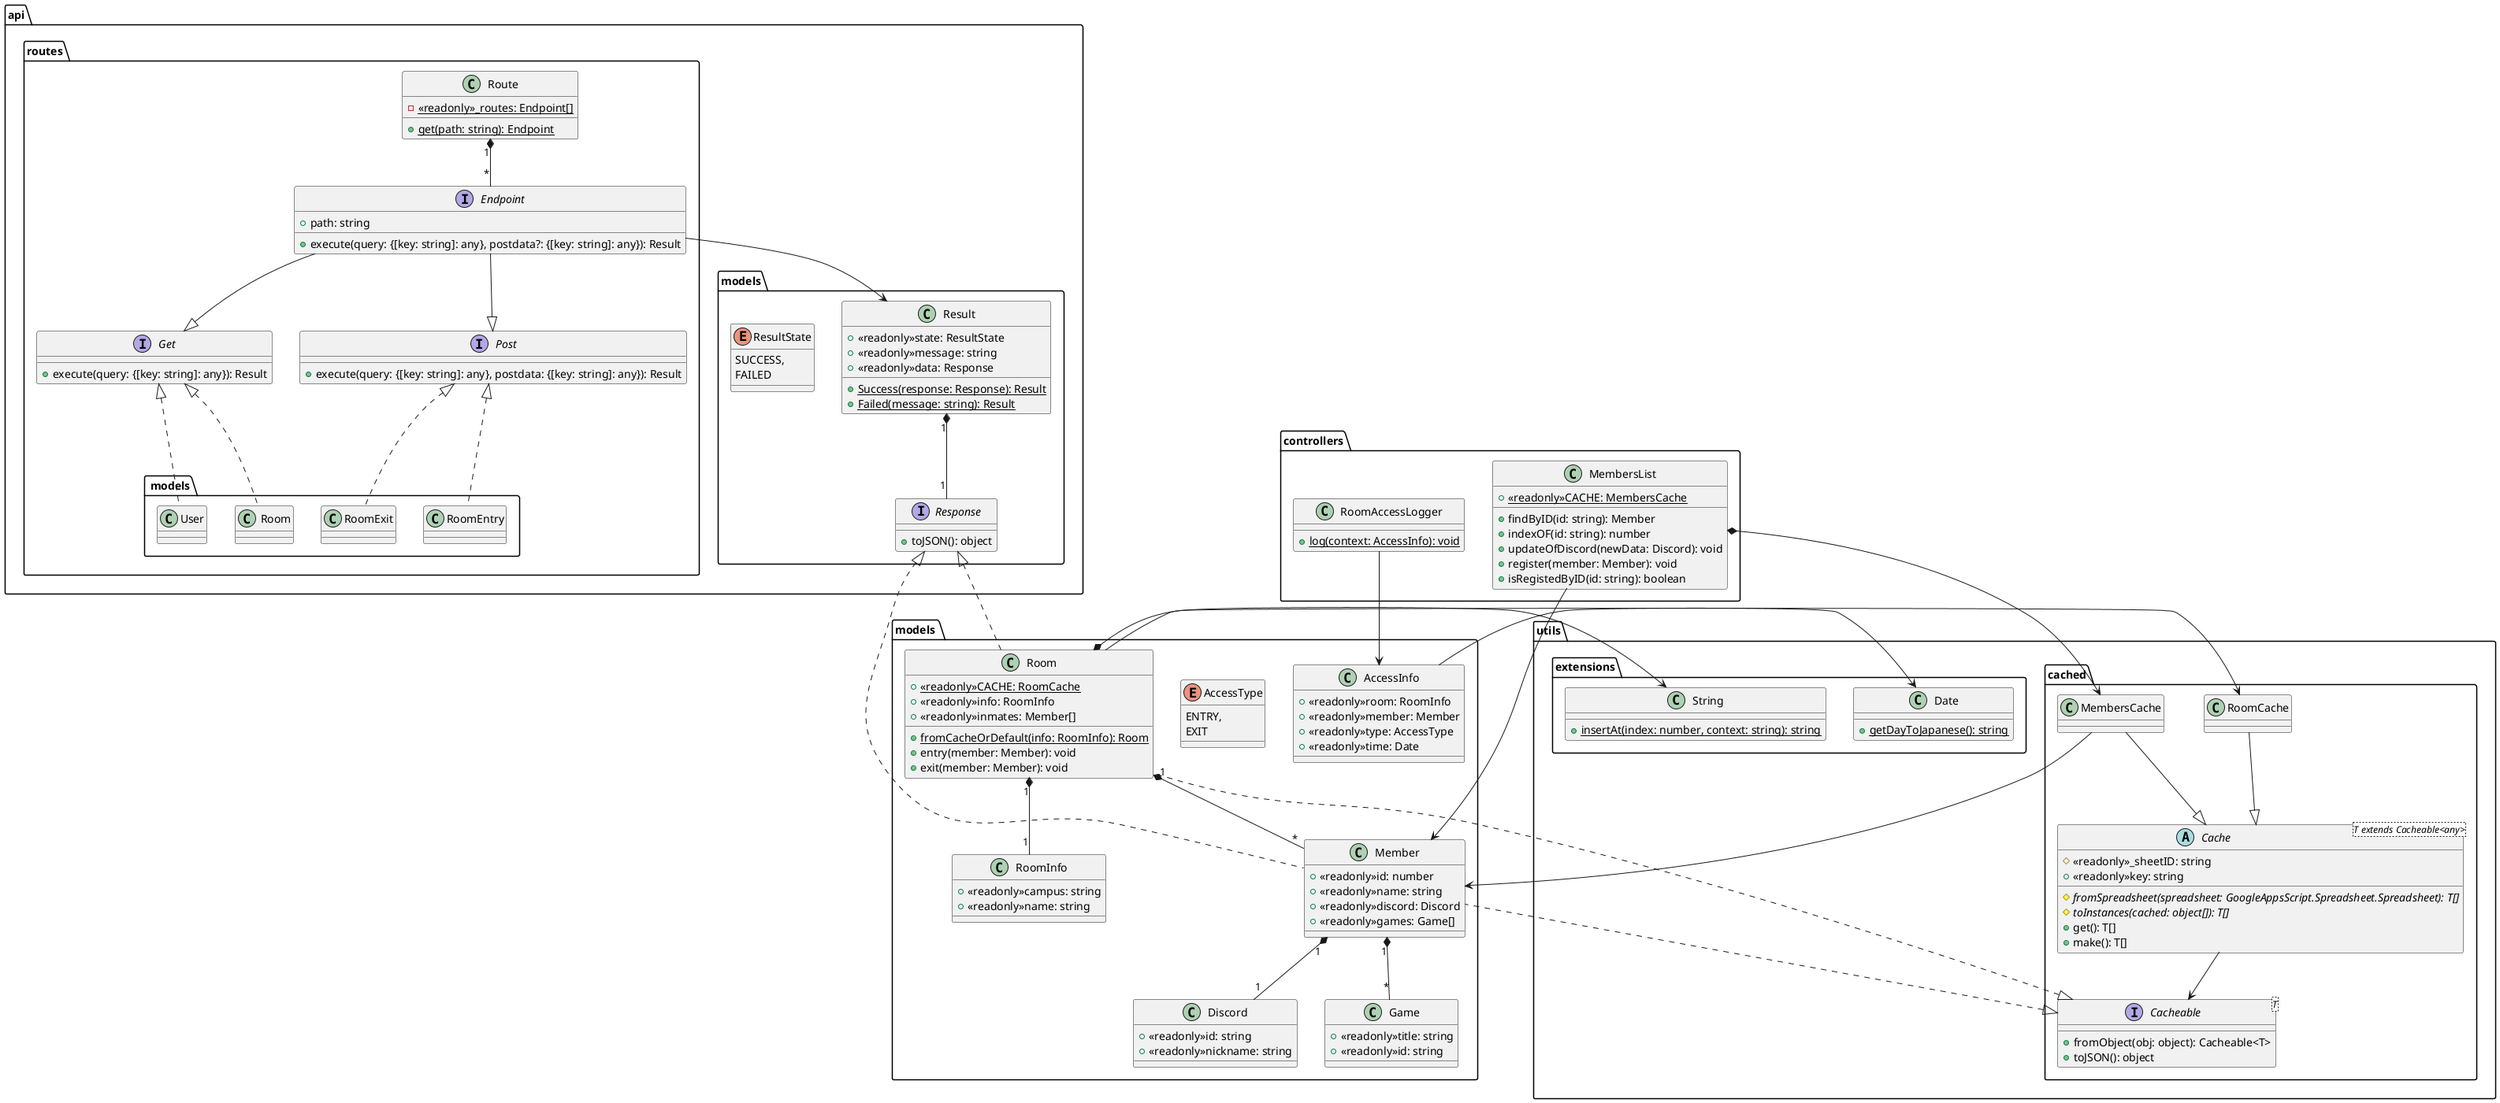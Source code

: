 @startuml
package api
{
    package models
    {
        interface Response
        {
            +toJSON(): object
        }
        class Result
        {
            +<<readonly>>state: ResultState
            +<<readonly>>message: string
            +<<readonly>>data: Response
            +{static}Success(response: Response): Result
            +{static}Failed(message: string): Result
        }
        enum ResultState
        {
            SUCCESS,
            FAILED
        }
    }
    package routes
    {
        package " models"
        {
            class " Room"
            class RoomEntry
            class RoomExit
            class User
        }
        interface Endpoint
        {
            +path: string
            +execute(query: {[key: string]: any}, postdata?: {[key: string]: any}): Result
        }
        interface Get
        {
            +execute(query: {[key: string]: any}): Result
        }
        interface Post
        {
            +execute(query: {[key: string]: any}, postdata: {[key: string]: any}): Result
        }
        class Route
        {
            -{static}<<readonly>>_routes: Endpoint[]
            +{static}get(path: string): Endpoint
        }
    }
}
package controllers
{
    class MembersList
    {
        +{static}<<readonly>>CACHE: MembersCache
        +findByID(id: string): Member
        +indexOF(id: string): number
        +updateOfDiscord(newData: Discord): void
        +register(member: Member): void
        +isRegistedByID(id: string): boolean
    }
    class RoomAccessLogger
    {
        +{static}log(context: AccessInfo): void
    }
}
package "models "
{
    class AccessInfo
    {
        +<<readonly>>room: RoomInfo
        +<<readonly>>member: Member
        +<<readonly>>type: AccessType
        +<<readonly>>time: Date
    }
    enum AccessType
    {
        ENTRY,
        EXIT
    }
    class Discord
    {
        +<<readonly>>id: string
        +<<readonly>>nickname: string
    }
    class Game
    {
        +<<readonly>>title: string
        +<<readonly>>id: string
    }
    class Member
    {
        +<<readonly>>id: number
        +<<readonly>>name: string
        +<<readonly>>discord: Discord
        +<<readonly>>games: Game[]
    }
    class Room
    {
        +{static}<<readonly>>CACHE: RoomCache
        +<<readonly>>info: RoomInfo
        +<<readonly>>inmates: Member[]
        +{static}fromCacheOrDefault(info: RoomInfo): Room
        +entry(member: Member): void
        +exit(member: Member): void
    }
    class RoomInfo
    {
        +<<readonly>>campus: string
        +<<readonly>>name: string
    }
}
package utils
{
    package cached
    {
        abstract Cache<T extends Cacheable<any>>
        {
            #<<readonly>>_sheetID: string
            +<<readonly>>key: string
            #{abstract}fromSpreadsheet(spreadsheet: GoogleAppsScript.Spreadsheet.Spreadsheet): T[]
            #{abstract}toInstances(cached: object[]): T[]
            +get(): T[]
            +make(): T[]
        }
        interface Cacheable<T>
        {
            +fromObject(obj: object): Cacheable<T>
            +toJSON(): object
        }
        class MembersCache
        class RoomCache
    }
    package extensions
    {
        class Date
        {
            +{static}getDayToJapanese(): string
        }
        class String
        {
            +{static}insertAt(index: number, context: string): string
        }
    }
}

MembersCache --|> Cache
RoomCache --|> Cache
Endpoint --|> Get
Endpoint --|> Post

Member .up.|> Response
Member .up.|> Cacheable
Room .up.|> Response
Room .up.|> Cacheable
" Room" .up.|> Get
RoomEntry .up.|> Post
RoomExit .up.|> Post
User .up.|> Get

Member "1" *-- "1" Discord
Member "1" *-- "*" Game
Room "1" *-- "1" RoomInfo
Room "1" *-- "*" Member
Result "1" *-- "1" Response
Route "1" *-- "*" Endpoint

MembersList *--> MembersCache
Room *--> RoomCache

Cache --> Cacheable
MembersCache --> Member
AccessInfo --> Date
MembersList --> Member
Room --> String
RoomAccessLogger --> AccessInfo
Endpoint --> Result

@enduml